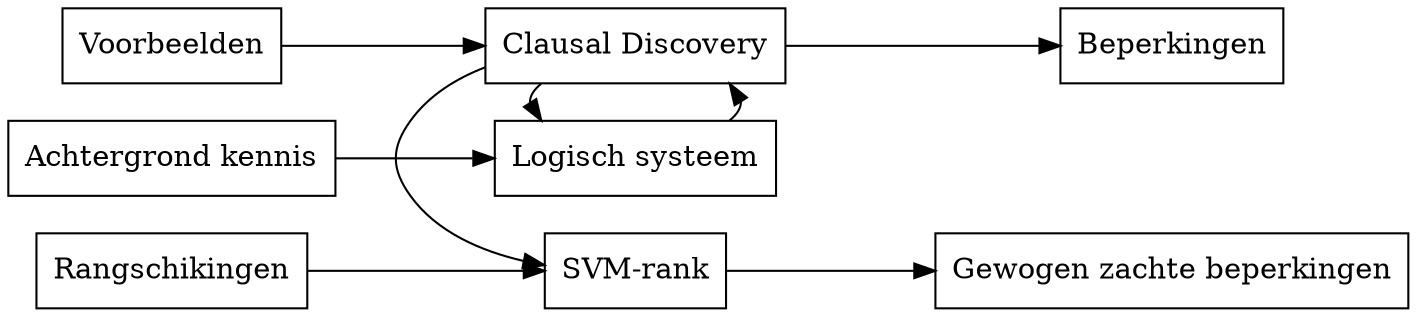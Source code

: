 digraph workflow {

	bg [label="Achtergrond kennis", shape="box"]
	ls [label="Logisch systeem", shape="box"]

	ex [label="Voorbeelden", shape="box"]
	cd [label="Clausal Discovery", shape="box"]
	hc [label="Beperkingen", shape="box"]

	pr [label="Rangschikingen", shape="box"]
	sr [label="SVM-rank", shape="box"]
	sc [label="Gewogen zachte beperkingen", shape="box"]

	bg -> ls
	cd -> hc
	ex -> cd
	pr -> sr
	ls -> cd
	cd -> ls
	cd -> sr
	sr -> sc

	rankdir="LR"
	ranksep = 1
	{rank=same bg ex pr}
	{rank=same ls cd sr} 
	{rank=same hc sc}
}